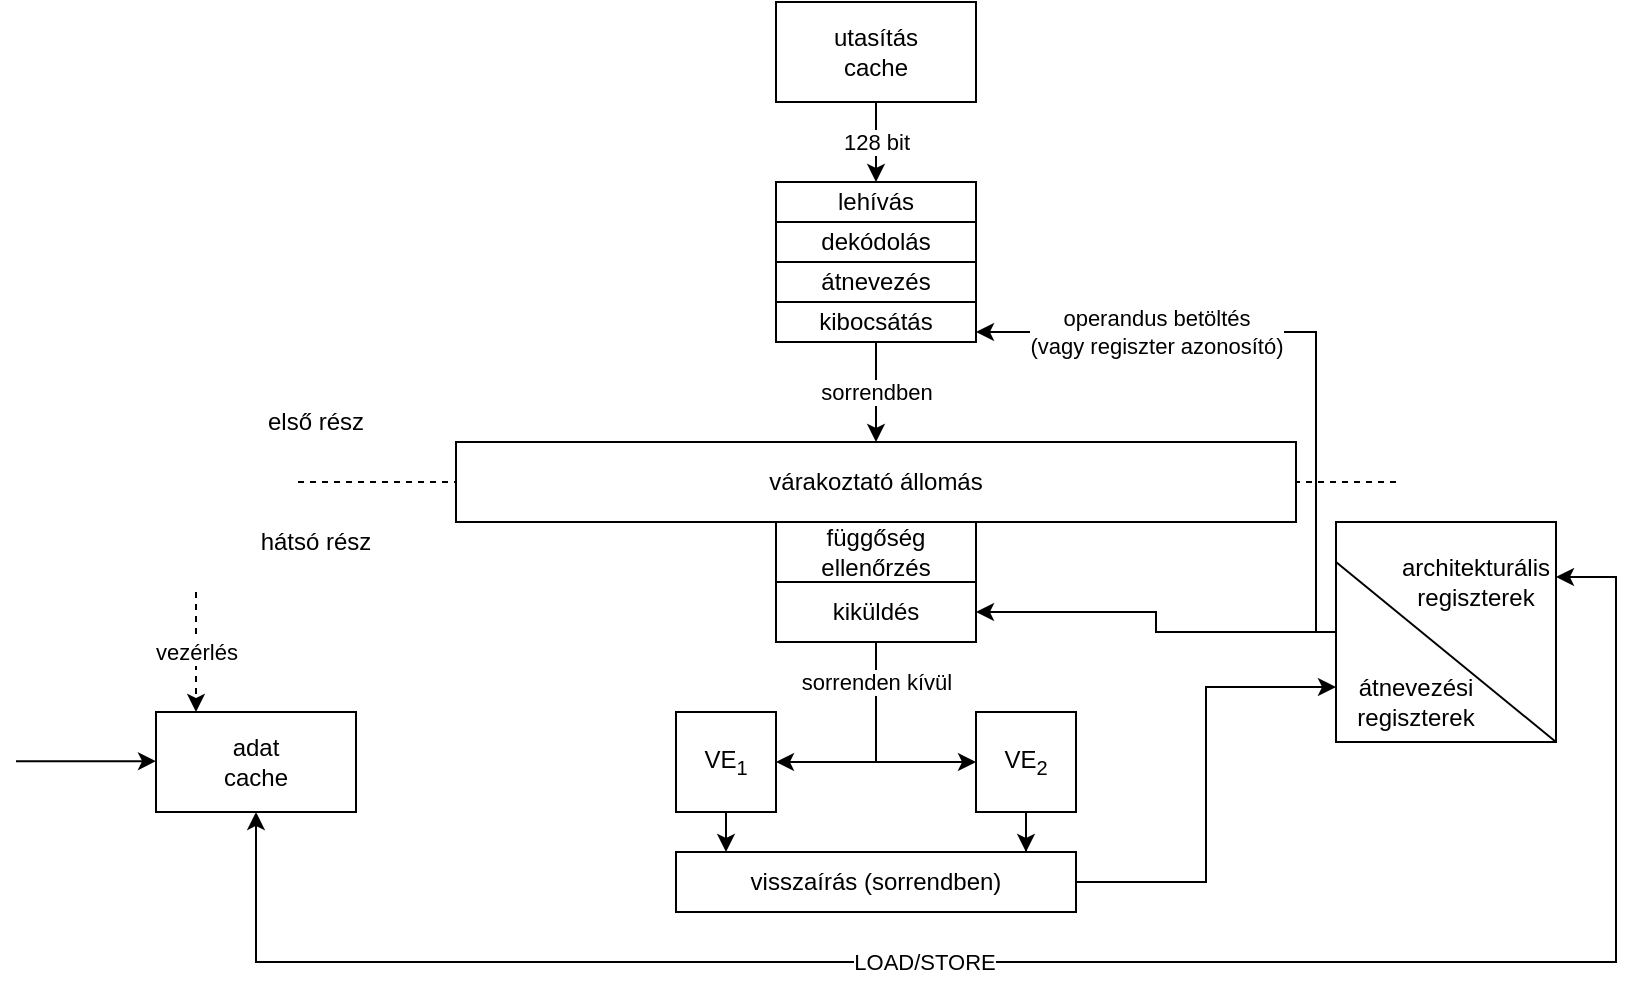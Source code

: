<mxfile version="14.5.3" type="device"><diagram id="qsjwFDD5_xD9M3vIKe0c" name="Page-1"><mxGraphModel dx="1198" dy="623" grid="1" gridSize="10" guides="1" tooltips="1" connect="1" arrows="1" fold="1" page="1" pageScale="1" pageWidth="2336" pageHeight="1654" math="0" shadow="0"><root><mxCell id="0"/><mxCell id="1" parent="0"/><mxCell id="EdWWPkZfJrh-RqrG5Fxm-18" value="" style="endArrow=none;dashed=1;html=1;" edge="1" parent="1"><mxGeometry width="50" height="50" relative="1" as="geometry"><mxPoint x="840" y="380" as="sourcePoint"/><mxPoint x="290" y="380" as="targetPoint"/></mxGeometry></mxCell><mxCell id="EdWWPkZfJrh-RqrG5Fxm-3" value="128 bit" style="edgeStyle=orthogonalEdgeStyle;rounded=0;orthogonalLoop=1;jettySize=auto;html=1;entryX=0.5;entryY=0;entryDx=0;entryDy=0;" edge="1" parent="1" source="EdWWPkZfJrh-RqrG5Fxm-1" target="EdWWPkZfJrh-RqrG5Fxm-5"><mxGeometry relative="1" as="geometry"><mxPoint x="480" y="170" as="targetPoint"/></mxGeometry></mxCell><mxCell id="EdWWPkZfJrh-RqrG5Fxm-1" value="&lt;div&gt;utasítás&lt;/div&gt;&lt;div&gt;cache&lt;br&gt;&lt;/div&gt;" style="rounded=0;whiteSpace=wrap;html=1;" vertex="1" parent="1"><mxGeometry x="530" y="140" width="100" height="50" as="geometry"/></mxCell><mxCell id="EdWWPkZfJrh-RqrG5Fxm-5" value="lehívás" style="rounded=0;whiteSpace=wrap;html=1;" vertex="1" parent="1"><mxGeometry x="530" y="230" width="100" height="20" as="geometry"/></mxCell><mxCell id="EdWWPkZfJrh-RqrG5Fxm-6" value="dekódolás" style="rounded=0;whiteSpace=wrap;html=1;" vertex="1" parent="1"><mxGeometry x="530" y="250" width="100" height="20" as="geometry"/></mxCell><mxCell id="EdWWPkZfJrh-RqrG5Fxm-17" value="sorrendben" style="edgeStyle=orthogonalEdgeStyle;rounded=0;orthogonalLoop=1;jettySize=auto;html=1;entryX=0.5;entryY=0;entryDx=0;entryDy=0;" edge="1" parent="1" source="EdWWPkZfJrh-RqrG5Fxm-7" target="EdWWPkZfJrh-RqrG5Fxm-9"><mxGeometry relative="1" as="geometry"/></mxCell><mxCell id="EdWWPkZfJrh-RqrG5Fxm-7" value="kibocsátás" style="rounded=0;whiteSpace=wrap;html=1;" vertex="1" parent="1"><mxGeometry x="530" y="290" width="100" height="20" as="geometry"/></mxCell><mxCell id="EdWWPkZfJrh-RqrG5Fxm-9" value="várakoztató állomás" style="rounded=0;whiteSpace=wrap;html=1;" vertex="1" parent="1"><mxGeometry x="370" y="360" width="420" height="40" as="geometry"/></mxCell><mxCell id="EdWWPkZfJrh-RqrG5Fxm-14" style="edgeStyle=orthogonalEdgeStyle;rounded=0;orthogonalLoop=1;jettySize=auto;html=1;exitX=0.5;exitY=1;exitDx=0;exitDy=0;entryX=1;entryY=0.5;entryDx=0;entryDy=0;" edge="1" parent="1" source="EdWWPkZfJrh-RqrG5Fxm-11" target="EdWWPkZfJrh-RqrG5Fxm-12"><mxGeometry relative="1" as="geometry"/></mxCell><mxCell id="EdWWPkZfJrh-RqrG5Fxm-15" style="edgeStyle=orthogonalEdgeStyle;rounded=0;orthogonalLoop=1;jettySize=auto;html=1;exitX=0.5;exitY=1;exitDx=0;exitDy=0;entryX=0;entryY=0.5;entryDx=0;entryDy=0;" edge="1" parent="1" source="EdWWPkZfJrh-RqrG5Fxm-11" target="EdWWPkZfJrh-RqrG5Fxm-13"><mxGeometry relative="1" as="geometry"/></mxCell><mxCell id="EdWWPkZfJrh-RqrG5Fxm-16" value="sorrenden kívül" style="edgeLabel;html=1;align=center;verticalAlign=middle;resizable=0;points=[];" vertex="1" connectable="0" parent="EdWWPkZfJrh-RqrG5Fxm-15"><mxGeometry x="-0.707" relative="1" as="geometry"><mxPoint x="-0.01" y="4" as="offset"/></mxGeometry></mxCell><mxCell id="EdWWPkZfJrh-RqrG5Fxm-11" value="kiküldés" style="rounded=0;whiteSpace=wrap;html=1;" vertex="1" parent="1"><mxGeometry x="530" y="430" width="100" height="30" as="geometry"/></mxCell><mxCell id="EdWWPkZfJrh-RqrG5Fxm-37" style="edgeStyle=orthogonalEdgeStyle;rounded=0;orthogonalLoop=1;jettySize=auto;html=1;exitX=0.5;exitY=1;exitDx=0;exitDy=0;entryX=0.125;entryY=0;entryDx=0;entryDy=0;entryPerimeter=0;" edge="1" parent="1" source="EdWWPkZfJrh-RqrG5Fxm-12" target="EdWWPkZfJrh-RqrG5Fxm-33"><mxGeometry relative="1" as="geometry"/></mxCell><mxCell id="EdWWPkZfJrh-RqrG5Fxm-12" value="VE&lt;sub&gt;1&lt;/sub&gt;" style="rounded=0;whiteSpace=wrap;html=1;" vertex="1" parent="1"><mxGeometry x="480" y="495" width="50" height="50" as="geometry"/></mxCell><mxCell id="EdWWPkZfJrh-RqrG5Fxm-36" style="edgeStyle=orthogonalEdgeStyle;rounded=0;orthogonalLoop=1;jettySize=auto;html=1;entryX=0.875;entryY=0;entryDx=0;entryDy=0;entryPerimeter=0;" edge="1" parent="1" source="EdWWPkZfJrh-RqrG5Fxm-13" target="EdWWPkZfJrh-RqrG5Fxm-33"><mxGeometry relative="1" as="geometry"/></mxCell><mxCell id="EdWWPkZfJrh-RqrG5Fxm-13" value="VE&lt;sub&gt;2&lt;/sub&gt;" style="rounded=0;whiteSpace=wrap;html=1;" vertex="1" parent="1"><mxGeometry x="630" y="495" width="50" height="50" as="geometry"/></mxCell><mxCell id="EdWWPkZfJrh-RqrG5Fxm-19" value="első rész" style="text;html=1;strokeColor=none;fillColor=none;align=center;verticalAlign=middle;whiteSpace=wrap;rounded=0;" vertex="1" parent="1"><mxGeometry x="270" y="340" width="60" height="20" as="geometry"/></mxCell><mxCell id="EdWWPkZfJrh-RqrG5Fxm-21" value="hátsó rész" style="text;html=1;strokeColor=none;fillColor=none;align=center;verticalAlign=middle;whiteSpace=wrap;rounded=0;" vertex="1" parent="1"><mxGeometry x="260" y="400" width="80" height="20" as="geometry"/></mxCell><mxCell id="EdWWPkZfJrh-RqrG5Fxm-32" value="LOAD/STORE" style="edgeStyle=orthogonalEdgeStyle;rounded=0;orthogonalLoop=1;jettySize=auto;html=1;exitX=0.5;exitY=1;exitDx=0;exitDy=0;entryX=1;entryY=0.25;entryDx=0;entryDy=0;startArrow=classic;startFill=1;" edge="1" parent="1" source="EdWWPkZfJrh-RqrG5Fxm-23" target="EdWWPkZfJrh-RqrG5Fxm-26"><mxGeometry x="-0.164" relative="1" as="geometry"><Array as="points"><mxPoint x="270" y="620"/><mxPoint x="950" y="620"/><mxPoint x="950" y="428"/></Array><mxPoint as="offset"/></mxGeometry></mxCell><mxCell id="EdWWPkZfJrh-RqrG5Fxm-23" value="&lt;div&gt;adat&lt;/div&gt;&lt;div&gt;cache&lt;br&gt;&lt;/div&gt;" style="rounded=0;whiteSpace=wrap;html=1;" vertex="1" parent="1"><mxGeometry x="220" y="495" width="100" height="50" as="geometry"/></mxCell><mxCell id="EdWWPkZfJrh-RqrG5Fxm-24" value="" style="endArrow=classic;html=1;" edge="1" parent="1"><mxGeometry width="50" height="50" relative="1" as="geometry"><mxPoint x="150" y="519.58" as="sourcePoint"/><mxPoint x="220" y="519.58" as="targetPoint"/></mxGeometry></mxCell><mxCell id="EdWWPkZfJrh-RqrG5Fxm-25" value="vezérlés" style="endArrow=classic;html=1;entryX=0;entryY=0;entryDx=0;entryDy=0;dashed=1;" edge="1" parent="1"><mxGeometry width="50" height="50" relative="1" as="geometry"><mxPoint x="240" y="435" as="sourcePoint"/><mxPoint x="240" y="495" as="targetPoint"/><Array as="points"/></mxGeometry></mxCell><mxCell id="EdWWPkZfJrh-RqrG5Fxm-39" value="&lt;div&gt;operandus betöltés&lt;/div&gt;&lt;div&gt;(vagy regiszter azonosító)&lt;/div&gt;" style="edgeStyle=orthogonalEdgeStyle;rounded=0;orthogonalLoop=1;jettySize=auto;html=1;exitX=0;exitY=0.5;exitDx=0;exitDy=0;entryX=1;entryY=0.75;entryDx=0;entryDy=0;" edge="1" parent="1" source="EdWWPkZfJrh-RqrG5Fxm-26" target="EdWWPkZfJrh-RqrG5Fxm-7"><mxGeometry x="0.455" relative="1" as="geometry"><Array as="points"><mxPoint x="800" y="455"/><mxPoint x="800" y="305"/></Array><mxPoint as="offset"/></mxGeometry></mxCell><mxCell id="EdWWPkZfJrh-RqrG5Fxm-42" style="edgeStyle=orthogonalEdgeStyle;rounded=0;orthogonalLoop=1;jettySize=auto;html=1;exitX=0;exitY=0.5;exitDx=0;exitDy=0;entryX=1;entryY=0.5;entryDx=0;entryDy=0;" edge="1" parent="1" source="EdWWPkZfJrh-RqrG5Fxm-26" target="EdWWPkZfJrh-RqrG5Fxm-11"><mxGeometry relative="1" as="geometry"/></mxCell><mxCell id="EdWWPkZfJrh-RqrG5Fxm-26" value="" style="rounded=0;whiteSpace=wrap;html=1;" vertex="1" parent="1"><mxGeometry x="810" y="400" width="110" height="110" as="geometry"/></mxCell><mxCell id="EdWWPkZfJrh-RqrG5Fxm-29" value="" style="endArrow=none;html=1;exitX=1;exitY=1;exitDx=0;exitDy=0;" edge="1" parent="1" source="EdWWPkZfJrh-RqrG5Fxm-26"><mxGeometry width="50" height="50" relative="1" as="geometry"><mxPoint x="760" y="470" as="sourcePoint"/><mxPoint x="810" y="420" as="targetPoint"/></mxGeometry></mxCell><mxCell id="EdWWPkZfJrh-RqrG5Fxm-30" value="&lt;div&gt;architekturális&lt;/div&gt;&lt;div&gt;regiszterek&lt;br&gt;&lt;/div&gt;" style="text;html=1;strokeColor=none;fillColor=none;align=center;verticalAlign=middle;whiteSpace=wrap;rounded=0;" vertex="1" parent="1"><mxGeometry x="860" y="420" width="40" height="20" as="geometry"/></mxCell><mxCell id="EdWWPkZfJrh-RqrG5Fxm-31" value="&lt;div&gt;átnevezési&lt;/div&gt;&lt;div&gt;regiszterek&lt;br&gt;&lt;/div&gt;" style="text;html=1;strokeColor=none;fillColor=none;align=center;verticalAlign=middle;whiteSpace=wrap;rounded=0;" vertex="1" parent="1"><mxGeometry x="830" y="480" width="40" height="20" as="geometry"/></mxCell><mxCell id="EdWWPkZfJrh-RqrG5Fxm-38" style="edgeStyle=orthogonalEdgeStyle;rounded=0;orthogonalLoop=1;jettySize=auto;html=1;exitX=1;exitY=0.5;exitDx=0;exitDy=0;entryX=0;entryY=0.75;entryDx=0;entryDy=0;" edge="1" parent="1" source="EdWWPkZfJrh-RqrG5Fxm-33" target="EdWWPkZfJrh-RqrG5Fxm-26"><mxGeometry relative="1" as="geometry"/></mxCell><mxCell id="EdWWPkZfJrh-RqrG5Fxm-33" value="visszaírás (sorrendben)" style="rounded=0;whiteSpace=wrap;html=1;" vertex="1" parent="1"><mxGeometry x="480" y="565" width="200" height="30" as="geometry"/></mxCell><mxCell id="EdWWPkZfJrh-RqrG5Fxm-41" value="&lt;div&gt;függőség&lt;/div&gt;&lt;div&gt;ellenőrzés&lt;br&gt;&lt;/div&gt;" style="rounded=0;whiteSpace=wrap;html=1;" vertex="1" parent="1"><mxGeometry x="530" y="400" width="100" height="30" as="geometry"/></mxCell><mxCell id="EdWWPkZfJrh-RqrG5Fxm-43" value="átnevezés" style="rounded=0;whiteSpace=wrap;html=1;" vertex="1" parent="1"><mxGeometry x="530" y="270" width="100" height="20" as="geometry"/></mxCell></root></mxGraphModel></diagram></mxfile>